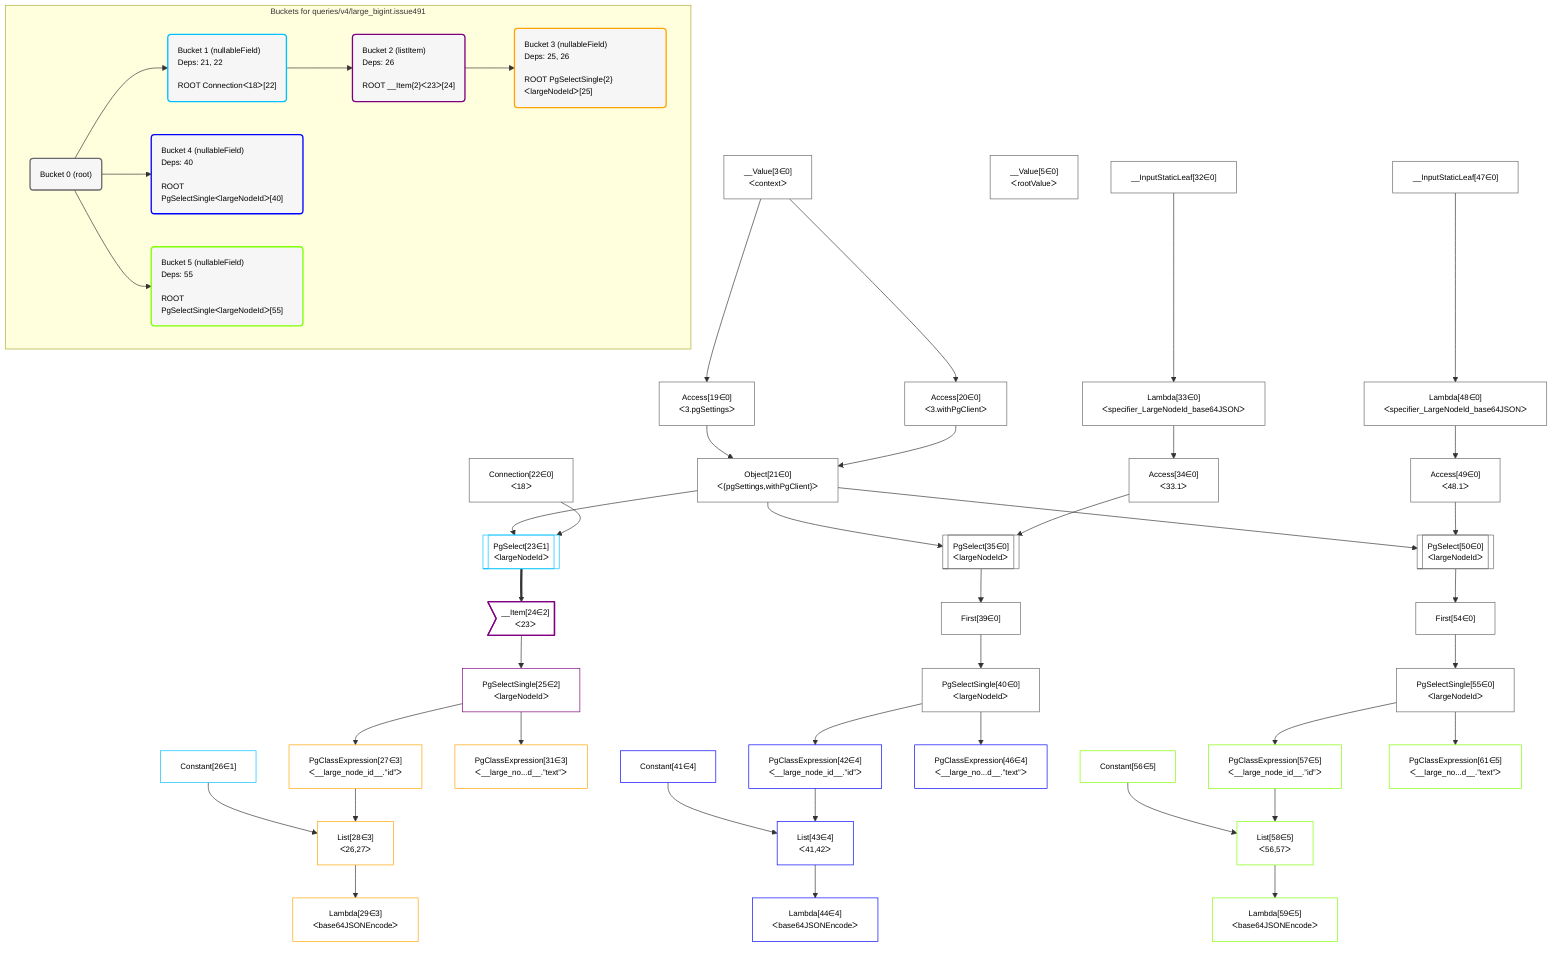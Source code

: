 %%{init: {'themeVariables': { 'fontSize': '12px'}}}%%
graph TD
    classDef path fill:#eee,stroke:#000,color:#000
    classDef plan fill:#fff,stroke-width:1px,color:#000
    classDef itemplan fill:#fff,stroke-width:2px,color:#000
    classDef sideeffectplan fill:#f00,stroke-width:2px,color:#000
    classDef bucket fill:#f6f6f6,color:#000,stroke-width:2px,text-align:left


    %% define steps
    __Value3["__Value[3∈0]<br />ᐸcontextᐳ"]:::plan
    __Value5["__Value[5∈0]<br />ᐸrootValueᐳ"]:::plan
    Access19["Access[19∈0]<br />ᐸ3.pgSettingsᐳ"]:::plan
    Access20["Access[20∈0]<br />ᐸ3.withPgClientᐳ"]:::plan
    Object21["Object[21∈0]<br />ᐸ{pgSettings,withPgClient}ᐳ"]:::plan
    Connection22["Connection[22∈0]<br />ᐸ18ᐳ"]:::plan
    PgSelect23[["PgSelect[23∈1]<br />ᐸlargeNodeIdᐳ"]]:::plan
    __Item24>"__Item[24∈2]<br />ᐸ23ᐳ"]:::itemplan
    PgSelectSingle25["PgSelectSingle[25∈2]<br />ᐸlargeNodeIdᐳ"]:::plan
    Constant26["Constant[26∈1]"]:::plan
    PgClassExpression27["PgClassExpression[27∈3]<br />ᐸ__large_node_id__.”id”ᐳ"]:::plan
    List28["List[28∈3]<br />ᐸ26,27ᐳ"]:::plan
    Lambda29["Lambda[29∈3]<br />ᐸbase64JSONEncodeᐳ"]:::plan
    PgClassExpression31["PgClassExpression[31∈3]<br />ᐸ__large_no...d__.”text”ᐳ"]:::plan
    __InputStaticLeaf32["__InputStaticLeaf[32∈0]"]:::plan
    Lambda33["Lambda[33∈0]<br />ᐸspecifier_LargeNodeId_base64JSONᐳ"]:::plan
    Access34["Access[34∈0]<br />ᐸ33.1ᐳ"]:::plan
    PgSelect35[["PgSelect[35∈0]<br />ᐸlargeNodeIdᐳ"]]:::plan
    First39["First[39∈0]"]:::plan
    PgSelectSingle40["PgSelectSingle[40∈0]<br />ᐸlargeNodeIdᐳ"]:::plan
    Constant41["Constant[41∈4]"]:::plan
    PgClassExpression42["PgClassExpression[42∈4]<br />ᐸ__large_node_id__.”id”ᐳ"]:::plan
    List43["List[43∈4]<br />ᐸ41,42ᐳ"]:::plan
    Lambda44["Lambda[44∈4]<br />ᐸbase64JSONEncodeᐳ"]:::plan
    PgClassExpression46["PgClassExpression[46∈4]<br />ᐸ__large_no...d__.”text”ᐳ"]:::plan
    __InputStaticLeaf47["__InputStaticLeaf[47∈0]"]:::plan
    Lambda48["Lambda[48∈0]<br />ᐸspecifier_LargeNodeId_base64JSONᐳ"]:::plan
    Access49["Access[49∈0]<br />ᐸ48.1ᐳ"]:::plan
    PgSelect50[["PgSelect[50∈0]<br />ᐸlargeNodeIdᐳ"]]:::plan
    First54["First[54∈0]"]:::plan
    PgSelectSingle55["PgSelectSingle[55∈0]<br />ᐸlargeNodeIdᐳ"]:::plan
    Constant56["Constant[56∈5]"]:::plan
    PgClassExpression57["PgClassExpression[57∈5]<br />ᐸ__large_node_id__.”id”ᐳ"]:::plan
    List58["List[58∈5]<br />ᐸ56,57ᐳ"]:::plan
    Lambda59["Lambda[59∈5]<br />ᐸbase64JSONEncodeᐳ"]:::plan
    PgClassExpression61["PgClassExpression[61∈5]<br />ᐸ__large_no...d__.”text”ᐳ"]:::plan

    %% plan dependencies
    __Value3 --> Access19
    __Value3 --> Access20
    Access19 & Access20 --> Object21
    Object21 & Connection22 --> PgSelect23
    PgSelect23 ==> __Item24
    __Item24 --> PgSelectSingle25
    PgSelectSingle25 --> PgClassExpression27
    Constant26 & PgClassExpression27 --> List28
    List28 --> Lambda29
    PgSelectSingle25 --> PgClassExpression31
    __InputStaticLeaf32 --> Lambda33
    Lambda33 --> Access34
    Object21 & Access34 --> PgSelect35
    PgSelect35 --> First39
    First39 --> PgSelectSingle40
    PgSelectSingle40 --> PgClassExpression42
    Constant41 & PgClassExpression42 --> List43
    List43 --> Lambda44
    PgSelectSingle40 --> PgClassExpression46
    __InputStaticLeaf47 --> Lambda48
    Lambda48 --> Access49
    Object21 & Access49 --> PgSelect50
    PgSelect50 --> First54
    First54 --> PgSelectSingle55
    PgSelectSingle55 --> PgClassExpression57
    Constant56 & PgClassExpression57 --> List58
    List58 --> Lambda59
    PgSelectSingle55 --> PgClassExpression61

    subgraph "Buckets for queries/v4/large_bigint.issue491"
    Bucket0("Bucket 0 (root)"):::bucket
    classDef bucket0 stroke:#696969
    class Bucket0,__Value3,__Value5,Access19,Access20,Object21,Connection22,__InputStaticLeaf32,Lambda33,Access34,PgSelect35,First39,PgSelectSingle40,__InputStaticLeaf47,Lambda48,Access49,PgSelect50,First54,PgSelectSingle55 bucket0
    Bucket1("Bucket 1 (nullableField)<br />Deps: 21, 22<br /><br />ROOT Connectionᐸ18ᐳ[22]"):::bucket
    classDef bucket1 stroke:#00bfff
    class Bucket1,PgSelect23,Constant26 bucket1
    Bucket2("Bucket 2 (listItem)<br />Deps: 26<br /><br />ROOT __Item{2}ᐸ23ᐳ[24]"):::bucket
    classDef bucket2 stroke:#7f007f
    class Bucket2,__Item24,PgSelectSingle25 bucket2
    Bucket3("Bucket 3 (nullableField)<br />Deps: 25, 26<br /><br />ROOT PgSelectSingle{2}ᐸlargeNodeIdᐳ[25]"):::bucket
    classDef bucket3 stroke:#ffa500
    class Bucket3,PgClassExpression27,List28,Lambda29,PgClassExpression31 bucket3
    Bucket4("Bucket 4 (nullableField)<br />Deps: 40<br /><br />ROOT PgSelectSingleᐸlargeNodeIdᐳ[40]"):::bucket
    classDef bucket4 stroke:#0000ff
    class Bucket4,Constant41,PgClassExpression42,List43,Lambda44,PgClassExpression46 bucket4
    Bucket5("Bucket 5 (nullableField)<br />Deps: 55<br /><br />ROOT PgSelectSingleᐸlargeNodeIdᐳ[55]"):::bucket
    classDef bucket5 stroke:#7fff00
    class Bucket5,Constant56,PgClassExpression57,List58,Lambda59,PgClassExpression61 bucket5
    Bucket0 --> Bucket1 & Bucket4 & Bucket5
    Bucket1 --> Bucket2
    Bucket2 --> Bucket3
    end